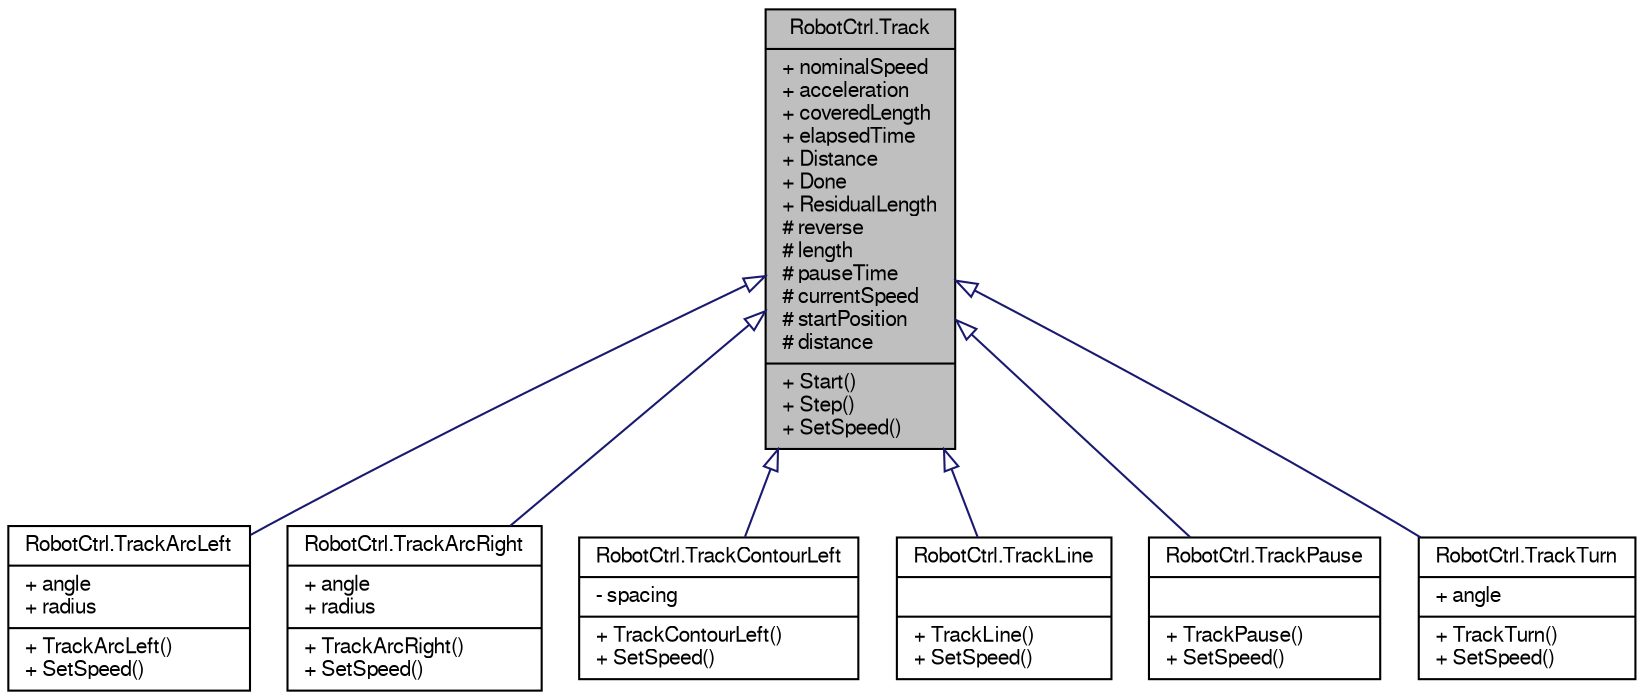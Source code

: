 digraph G
{
  edge [fontname="FreeSans",fontsize="10",labelfontname="FreeSans",labelfontsize="10"];
  node [fontname="FreeSans",fontsize="10",shape=record];
  Node1 [label="{RobotCtrl.Track\n|+ nominalSpeed\l+ acceleration\l+ coveredLength\l+ elapsedTime\l+ Distance\l+ Done\l+ ResidualLength\l# reverse\l# length\l# pauseTime\l# currentSpeed\l# startPosition\l# distance\l|+ Start()\l+ Step()\l+ SetSpeed()\l}",height=0.2,width=0.4,color="black", fillcolor="grey75", style="filled" fontcolor="black"];
  Node1 -> Node2 [dir=back,color="midnightblue",fontsize="10",style="solid",arrowtail="empty"];
  Node2 [label="{RobotCtrl.TrackArcLeft\n|+ angle\l+ radius\l|+ TrackArcLeft()\l+ SetSpeed()\l}",height=0.2,width=0.4,color="black", fillcolor="white", style="filled",URL="$class_robot_ctrl_1_1_track_arc_left.html",tooltip="TrackArcLeft wird verwendet um einen Bogen nach links zu fahren."];
  Node1 -> Node3 [dir=back,color="midnightblue",fontsize="10",style="solid",arrowtail="empty"];
  Node3 [label="{RobotCtrl.TrackArcRight\n|+ angle\l+ radius\l|+ TrackArcRight()\l+ SetSpeed()\l}",height=0.2,width=0.4,color="black", fillcolor="white", style="filled",URL="$class_robot_ctrl_1_1_track_arc_right.html",tooltip="TrackArcRight wird verwendet um einen Bogen nach rechts zu fahren."];
  Node1 -> Node4 [dir=back,color="midnightblue",fontsize="10",style="solid",arrowtail="empty"];
  Node4 [label="{RobotCtrl.TrackContourLeft\n|- spacing\l|+ TrackContourLeft()\l+ SetSpeed()\l}",height=0.2,width=0.4,color="black", fillcolor="white", style="filled",URL="$class_robot_ctrl_1_1_track_contour_left.html",tooltip="TrackContourLeft wird verwendet um eine Kontur linksherum abzufahren."];
  Node1 -> Node5 [dir=back,color="midnightblue",fontsize="10",style="solid",arrowtail="empty"];
  Node5 [label="{RobotCtrl.TrackLine\n||+ TrackLine()\l+ SetSpeed()\l}",height=0.2,width=0.4,color="black", fillcolor="white", style="filled",URL="$class_robot_ctrl_1_1_track_line.html",tooltip="TrackLine wird verwendet um eine gerade Strecke abzufahren."];
  Node1 -> Node6 [dir=back,color="midnightblue",fontsize="10",style="solid",arrowtail="empty"];
  Node6 [label="{RobotCtrl.TrackPause\n||+ TrackPause()\l+ SetSpeed()\l}",height=0.2,width=0.4,color="black", fillcolor="white", style="filled",URL="$class_robot_ctrl_1_1_track_pause.html",tooltip="TrackPause wird verwendet um einen eine vorgegebene Zeit zu warten."];
  Node1 -> Node7 [dir=back,color="midnightblue",fontsize="10",style="solid",arrowtail="empty"];
  Node7 [label="{RobotCtrl.TrackTurn\n|+ angle\l|+ TrackTurn()\l+ SetSpeed()\l}",height=0.2,width=0.4,color="black", fillcolor="white", style="filled",URL="$class_robot_ctrl_1_1_track_turn.html",tooltip="TrackTurn wird verwendet um sich um die eigene Achse zu drehen."];
}
